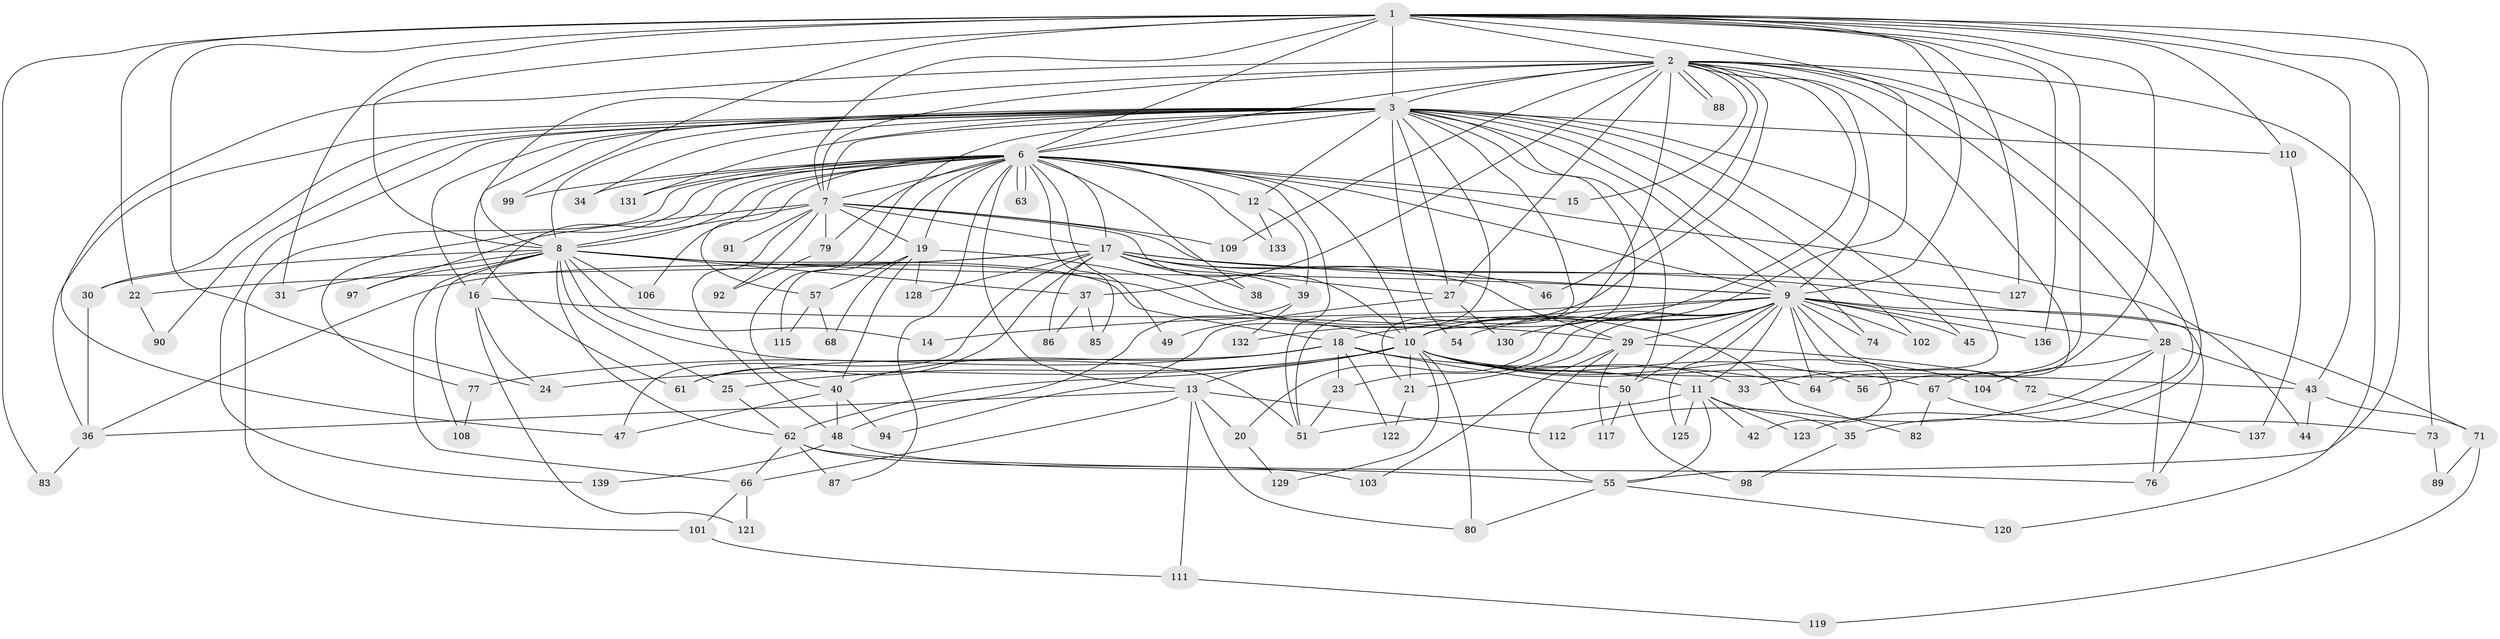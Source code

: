 // original degree distribution, {20: 0.007194244604316547, 26: 0.014388489208633094, 13: 0.014388489208633094, 35: 0.007194244604316547, 18: 0.007194244604316547, 22: 0.014388489208633094, 31: 0.007194244604316547, 6: 0.02158273381294964, 4: 0.08633093525179857, 8: 0.007194244604316547, 2: 0.5251798561151079, 5: 0.050359712230215826, 15: 0.007194244604316547, 9: 0.007194244604316547, 7: 0.014388489208633094, 3: 0.20863309352517986}
// Generated by graph-tools (version 1.1) at 2025/41/03/06/25 10:41:40]
// undirected, 107 vertices, 247 edges
graph export_dot {
graph [start="1"]
  node [color=gray90,style=filled];
  1 [super="+5"];
  2 [super="+65"];
  3 [super="+4"];
  6 [super="+81"];
  7 [super="+69"];
  8 [super="+70"];
  9 [super="+60"];
  10 [super="+100"];
  11 [super="+118"];
  12;
  13;
  14;
  15;
  16;
  17 [super="+96"];
  18;
  19 [super="+124"];
  20;
  21 [super="+41"];
  22;
  23 [super="+135"];
  24 [super="+26"];
  25;
  27 [super="+58"];
  28;
  29 [super="+32"];
  30 [super="+105"];
  31;
  33;
  34;
  35;
  36 [super="+107"];
  37 [super="+126"];
  38;
  39 [super="+52"];
  40 [super="+138"];
  42;
  43 [super="+53"];
  44 [super="+93"];
  45;
  46;
  47;
  48 [super="+134"];
  49;
  50 [super="+95"];
  51 [super="+78"];
  54;
  55 [super="+59"];
  56;
  57;
  61 [super="+84"];
  62 [super="+75"];
  63;
  64 [super="+114"];
  66 [super="+113"];
  67;
  68;
  71;
  72;
  73;
  74;
  76 [super="+116"];
  77;
  79;
  80;
  82;
  83;
  85;
  86;
  87;
  88;
  89;
  90;
  91;
  92;
  94;
  97;
  98;
  99;
  101;
  102;
  103;
  104;
  106;
  108;
  109;
  110;
  111;
  112;
  115;
  117;
  119;
  120;
  121;
  122;
  123;
  125;
  127;
  128;
  129;
  130;
  131;
  132;
  133;
  136;
  137;
  139;
  1 -- 2 [weight=2];
  1 -- 3 [weight=4];
  1 -- 6 [weight=2];
  1 -- 7 [weight=2];
  1 -- 8 [weight=3];
  1 -- 9 [weight=3];
  1 -- 10 [weight=2];
  1 -- 31;
  1 -- 55;
  1 -- 73;
  1 -- 83;
  1 -- 99;
  1 -- 127;
  1 -- 136;
  1 -- 67;
  1 -- 110;
  1 -- 22;
  1 -- 64;
  1 -- 43;
  1 -- 24;
  2 -- 3 [weight=2];
  2 -- 6;
  2 -- 7;
  2 -- 8;
  2 -- 9;
  2 -- 10;
  2 -- 15;
  2 -- 27 [weight=2];
  2 -- 28;
  2 -- 35;
  2 -- 37 [weight=2];
  2 -- 46;
  2 -- 47;
  2 -- 56;
  2 -- 88;
  2 -- 88;
  2 -- 109;
  2 -- 120;
  2 -- 123;
  2 -- 132;
  2 -- 21;
  3 -- 6 [weight=3];
  3 -- 7 [weight=2];
  3 -- 8 [weight=2];
  3 -- 9 [weight=2];
  3 -- 10 [weight=2];
  3 -- 30;
  3 -- 45;
  3 -- 90;
  3 -- 102;
  3 -- 131;
  3 -- 139;
  3 -- 12;
  3 -- 74;
  3 -- 16;
  3 -- 94;
  3 -- 33;
  3 -- 34;
  3 -- 40;
  3 -- 110;
  3 -- 50;
  3 -- 51;
  3 -- 54;
  3 -- 61;
  3 -- 27;
  3 -- 36;
  6 -- 7;
  6 -- 8;
  6 -- 9;
  6 -- 10;
  6 -- 12;
  6 -- 13;
  6 -- 15;
  6 -- 16;
  6 -- 17;
  6 -- 19;
  6 -- 34;
  6 -- 38;
  6 -- 44 [weight=2];
  6 -- 49;
  6 -- 57;
  6 -- 63;
  6 -- 63;
  6 -- 77;
  6 -- 79;
  6 -- 85;
  6 -- 87;
  6 -- 99;
  6 -- 101;
  6 -- 106;
  6 -- 115;
  6 -- 131;
  6 -- 133;
  6 -- 51;
  7 -- 8;
  7 -- 9 [weight=2];
  7 -- 10;
  7 -- 17;
  7 -- 19;
  7 -- 48;
  7 -- 79;
  7 -- 91 [weight=2];
  7 -- 92;
  7 -- 97;
  7 -- 109;
  8 -- 9;
  8 -- 10;
  8 -- 14;
  8 -- 18;
  8 -- 25;
  8 -- 30;
  8 -- 31;
  8 -- 37;
  8 -- 51;
  8 -- 62;
  8 -- 66;
  8 -- 97;
  8 -- 106;
  8 -- 108;
  9 -- 10;
  9 -- 11;
  9 -- 14;
  9 -- 18;
  9 -- 20;
  9 -- 21;
  9 -- 23;
  9 -- 28;
  9 -- 42;
  9 -- 45;
  9 -- 54;
  9 -- 64;
  9 -- 72;
  9 -- 74;
  9 -- 76;
  9 -- 102;
  9 -- 125;
  9 -- 130;
  9 -- 136;
  9 -- 29;
  9 -- 50;
  10 -- 11;
  10 -- 13;
  10 -- 21;
  10 -- 24;
  10 -- 25;
  10 -- 33;
  10 -- 43;
  10 -- 56;
  10 -- 62;
  10 -- 67;
  10 -- 104;
  10 -- 129;
  10 -- 80;
  11 -- 35;
  11 -- 42;
  11 -- 55;
  11 -- 123;
  11 -- 51;
  11 -- 125;
  12 -- 39;
  12 -- 133;
  13 -- 20;
  13 -- 36;
  13 -- 80;
  13 -- 111;
  13 -- 112;
  13 -- 66;
  16 -- 24;
  16 -- 29;
  16 -- 121;
  17 -- 22;
  17 -- 27;
  17 -- 29;
  17 -- 36;
  17 -- 38;
  17 -- 39;
  17 -- 46;
  17 -- 61;
  17 -- 71;
  17 -- 86;
  17 -- 127;
  17 -- 128;
  17 -- 47;
  18 -- 23;
  18 -- 40;
  18 -- 50;
  18 -- 61;
  18 -- 64;
  18 -- 77;
  18 -- 122;
  19 -- 57 [weight=2];
  19 -- 68;
  19 -- 82;
  19 -- 128;
  19 -- 40;
  20 -- 129;
  21 -- 122;
  22 -- 90;
  23 -- 51;
  25 -- 62;
  27 -- 49;
  27 -- 130;
  28 -- 43;
  28 -- 104;
  28 -- 112;
  28 -- 76;
  29 -- 117;
  29 -- 72;
  29 -- 103;
  29 -- 55;
  30 -- 36;
  35 -- 98;
  36 -- 83;
  37 -- 85;
  37 -- 86;
  39 -- 48;
  39 -- 132;
  40 -- 47;
  40 -- 48;
  40 -- 94;
  43 -- 44;
  43 -- 71;
  48 -- 139;
  48 -- 55;
  50 -- 117;
  50 -- 98;
  55 -- 80;
  55 -- 120;
  57 -- 68;
  57 -- 115;
  62 -- 66;
  62 -- 76;
  62 -- 87;
  62 -- 103;
  66 -- 101;
  66 -- 121;
  67 -- 73;
  67 -- 82;
  71 -- 89;
  71 -- 119;
  72 -- 137;
  73 -- 89;
  77 -- 108;
  79 -- 92;
  101 -- 111;
  110 -- 137;
  111 -- 119;
}
